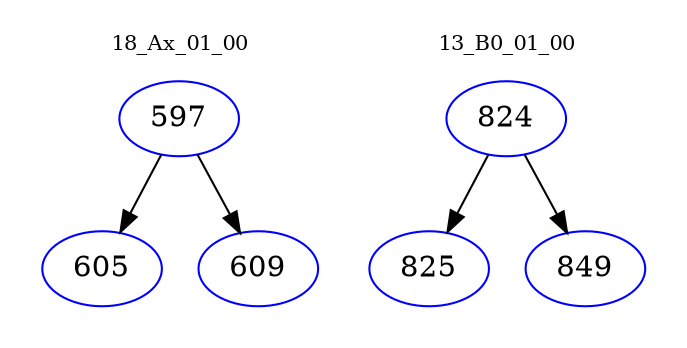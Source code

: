 digraph{
subgraph cluster_0 {
color = white
label = "18_Ax_01_00";
fontsize=10;
T0_597 [label="597", color="blue"]
T0_597 -> T0_605 [color="black"]
T0_605 [label="605", color="blue"]
T0_597 -> T0_609 [color="black"]
T0_609 [label="609", color="blue"]
}
subgraph cluster_1 {
color = white
label = "13_B0_01_00";
fontsize=10;
T1_824 [label="824", color="blue"]
T1_824 -> T1_825 [color="black"]
T1_825 [label="825", color="blue"]
T1_824 -> T1_849 [color="black"]
T1_849 [label="849", color="blue"]
}
}
